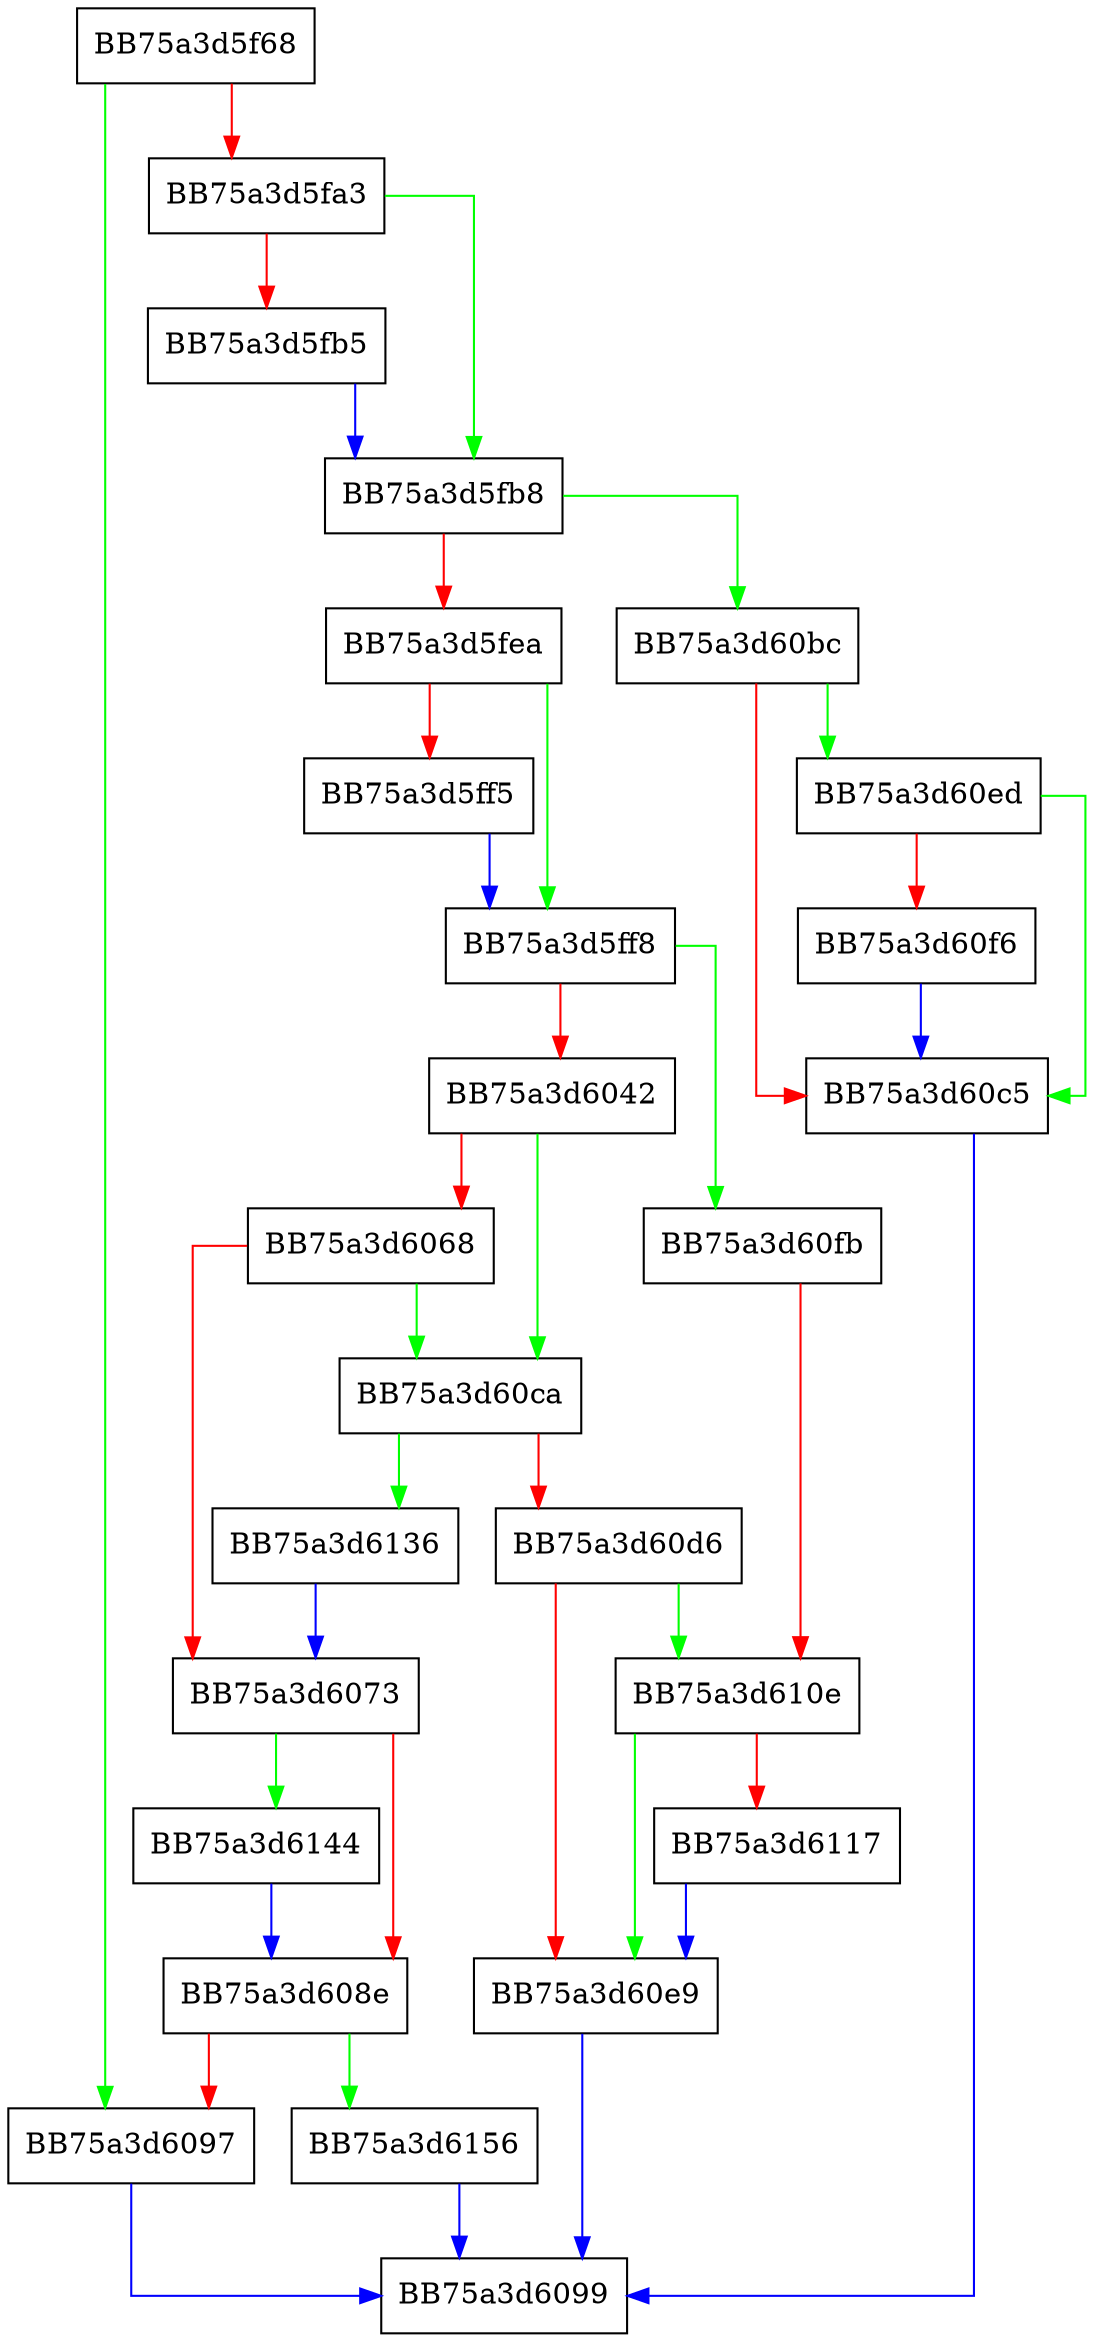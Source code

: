 digraph CheckForSpace {
  node [shape="box"];
  graph [splines=ortho];
  BB75a3d5f68 -> BB75a3d6097 [color="green"];
  BB75a3d5f68 -> BB75a3d5fa3 [color="red"];
  BB75a3d5fa3 -> BB75a3d5fb8 [color="green"];
  BB75a3d5fa3 -> BB75a3d5fb5 [color="red"];
  BB75a3d5fb5 -> BB75a3d5fb8 [color="blue"];
  BB75a3d5fb8 -> BB75a3d60bc [color="green"];
  BB75a3d5fb8 -> BB75a3d5fea [color="red"];
  BB75a3d5fea -> BB75a3d5ff8 [color="green"];
  BB75a3d5fea -> BB75a3d5ff5 [color="red"];
  BB75a3d5ff5 -> BB75a3d5ff8 [color="blue"];
  BB75a3d5ff8 -> BB75a3d60fb [color="green"];
  BB75a3d5ff8 -> BB75a3d6042 [color="red"];
  BB75a3d6042 -> BB75a3d60ca [color="green"];
  BB75a3d6042 -> BB75a3d6068 [color="red"];
  BB75a3d6068 -> BB75a3d60ca [color="green"];
  BB75a3d6068 -> BB75a3d6073 [color="red"];
  BB75a3d6073 -> BB75a3d6144 [color="green"];
  BB75a3d6073 -> BB75a3d608e [color="red"];
  BB75a3d608e -> BB75a3d6156 [color="green"];
  BB75a3d608e -> BB75a3d6097 [color="red"];
  BB75a3d6097 -> BB75a3d6099 [color="blue"];
  BB75a3d60bc -> BB75a3d60ed [color="green"];
  BB75a3d60bc -> BB75a3d60c5 [color="red"];
  BB75a3d60c5 -> BB75a3d6099 [color="blue"];
  BB75a3d60ca -> BB75a3d6136 [color="green"];
  BB75a3d60ca -> BB75a3d60d6 [color="red"];
  BB75a3d60d6 -> BB75a3d610e [color="green"];
  BB75a3d60d6 -> BB75a3d60e9 [color="red"];
  BB75a3d60e9 -> BB75a3d6099 [color="blue"];
  BB75a3d60ed -> BB75a3d60c5 [color="green"];
  BB75a3d60ed -> BB75a3d60f6 [color="red"];
  BB75a3d60f6 -> BB75a3d60c5 [color="blue"];
  BB75a3d60fb -> BB75a3d610e [color="red"];
  BB75a3d610e -> BB75a3d60e9 [color="green"];
  BB75a3d610e -> BB75a3d6117 [color="red"];
  BB75a3d6117 -> BB75a3d60e9 [color="blue"];
  BB75a3d6136 -> BB75a3d6073 [color="blue"];
  BB75a3d6144 -> BB75a3d608e [color="blue"];
  BB75a3d6156 -> BB75a3d6099 [color="blue"];
}